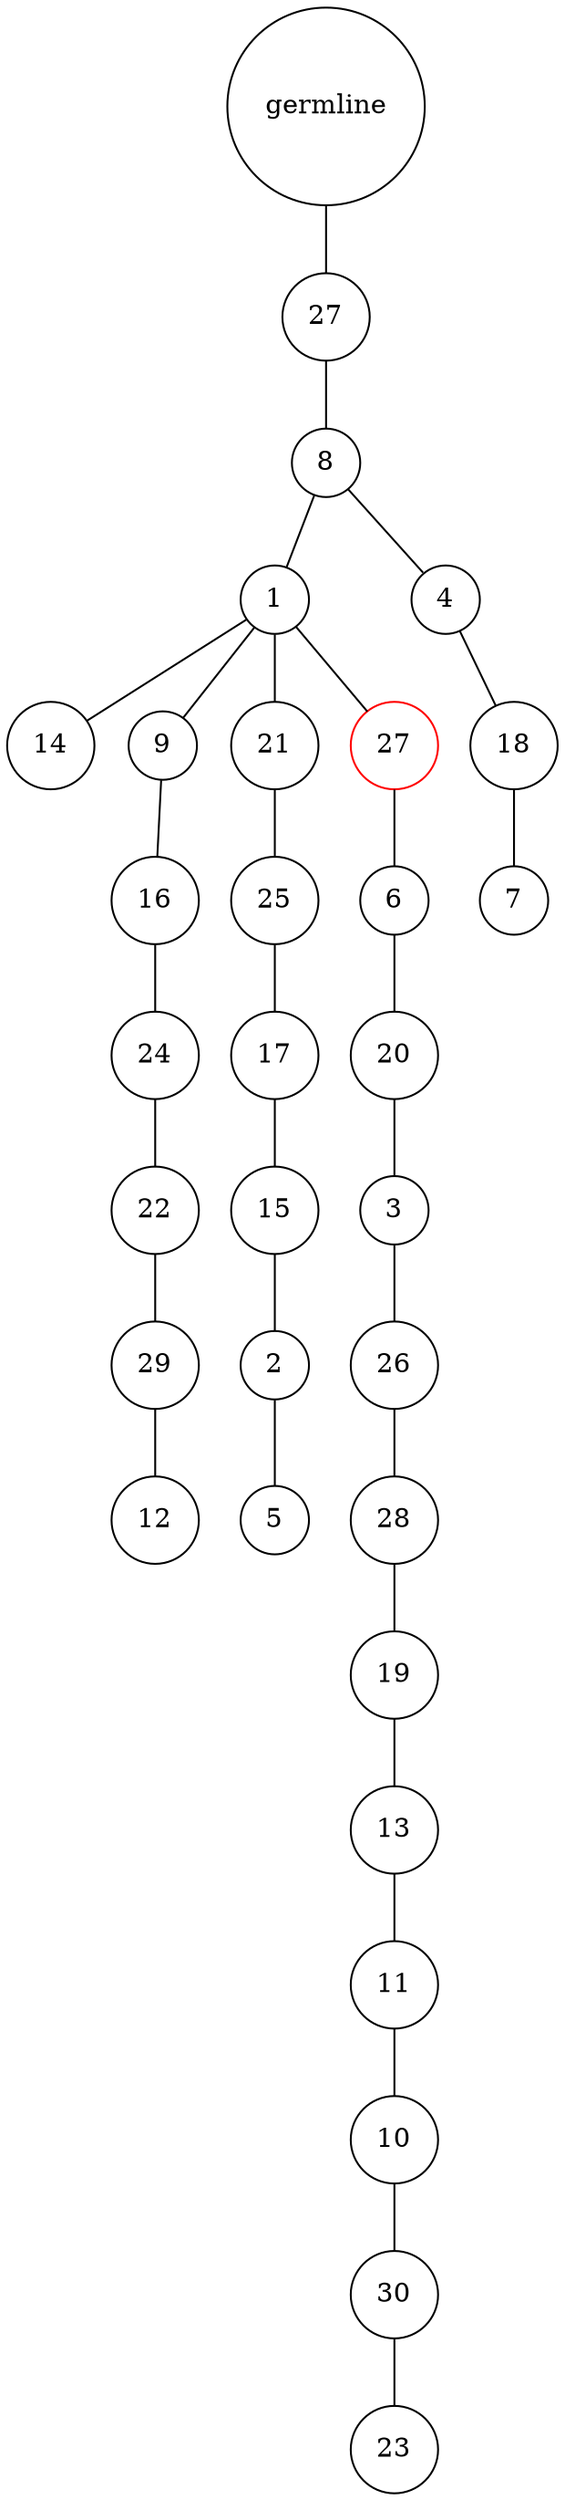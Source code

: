 graph {
	rankdir=UD;
	splines=line;
	node [shape=circle]
	"0x7f156c950b80" [label="germline"];
	"0x7f156c950bb0" [label="27"];
	"0x7f156c950b80" -- "0x7f156c950bb0" ;
	"0x7f156c950be0" [label="8"];
	"0x7f156c950bb0" -- "0x7f156c950be0" ;
	"0x7f156c950c10" [label="1"];
	"0x7f156c950be0" -- "0x7f156c950c10" ;
	"0x7f156c950c40" [label="14"];
	"0x7f156c950c10" -- "0x7f156c950c40" ;
	"0x7f156c950c70" [label="9"];
	"0x7f156c950c10" -- "0x7f156c950c70" ;
	"0x7f156c950ca0" [label="16"];
	"0x7f156c950c70" -- "0x7f156c950ca0" ;
	"0x7f156c950cd0" [label="24"];
	"0x7f156c950ca0" -- "0x7f156c950cd0" ;
	"0x7f156c950d00" [label="22"];
	"0x7f156c950cd0" -- "0x7f156c950d00" ;
	"0x7f156c950d30" [label="29"];
	"0x7f156c950d00" -- "0x7f156c950d30" ;
	"0x7f156c950d60" [label="12"];
	"0x7f156c950d30" -- "0x7f156c950d60" ;
	"0x7f156c950d90" [label="21"];
	"0x7f156c950c10" -- "0x7f156c950d90" ;
	"0x7f156c950dc0" [label="25"];
	"0x7f156c950d90" -- "0x7f156c950dc0" ;
	"0x7f156c950df0" [label="17"];
	"0x7f156c950dc0" -- "0x7f156c950df0" ;
	"0x7f156c950e20" [label="15"];
	"0x7f156c950df0" -- "0x7f156c950e20" ;
	"0x7f156c950e50" [label="2"];
	"0x7f156c950e20" -- "0x7f156c950e50" ;
	"0x7f156c950e80" [label="5"];
	"0x7f156c950e50" -- "0x7f156c950e80" ;
	"0x7f156c950eb0" [label="27",color="red"];
	"0x7f156c950c10" -- "0x7f156c950eb0" ;
	"0x7f156c950ee0" [label="6"];
	"0x7f156c950eb0" -- "0x7f156c950ee0" ;
	"0x7f156c950f10" [label="20"];
	"0x7f156c950ee0" -- "0x7f156c950f10" ;
	"0x7f156c950f40" [label="3"];
	"0x7f156c950f10" -- "0x7f156c950f40" ;
	"0x7f156c950f70" [label="26"];
	"0x7f156c950f40" -- "0x7f156c950f70" ;
	"0x7f156c950fa0" [label="28"];
	"0x7f156c950f70" -- "0x7f156c950fa0" ;
	"0x7f156c950fd0" [label="19"];
	"0x7f156c950fa0" -- "0x7f156c950fd0" ;
	"0x7f156c95f040" [label="13"];
	"0x7f156c950fd0" -- "0x7f156c95f040" ;
	"0x7f156c95f070" [label="11"];
	"0x7f156c95f040" -- "0x7f156c95f070" ;
	"0x7f156c95f0a0" [label="10"];
	"0x7f156c95f070" -- "0x7f156c95f0a0" ;
	"0x7f156c95f0d0" [label="30"];
	"0x7f156c95f0a0" -- "0x7f156c95f0d0" ;
	"0x7f156c95f100" [label="23"];
	"0x7f156c95f0d0" -- "0x7f156c95f100" ;
	"0x7f156c95f130" [label="4"];
	"0x7f156c950be0" -- "0x7f156c95f130" ;
	"0x7f156c95f160" [label="18"];
	"0x7f156c95f130" -- "0x7f156c95f160" ;
	"0x7f156c95f190" [label="7"];
	"0x7f156c95f160" -- "0x7f156c95f190" ;
}
